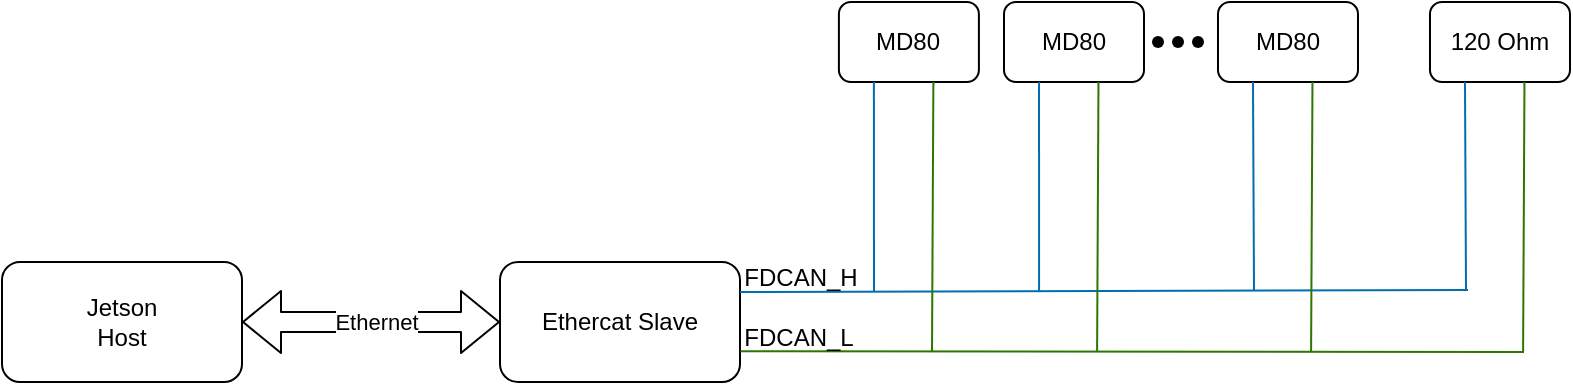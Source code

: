 <mxfile>
    <diagram id="yAwgrVJwFi7hTvdiWgdr" name="Page-1">
        <mxGraphModel dx="1228" dy="639" grid="0" gridSize="1.968" guides="1" tooltips="1" connect="1" arrows="1" fold="1" page="1" pageScale="1" pageWidth="827" pageHeight="1169" background="none" math="0" shadow="0">
            <root>
                <mxCell id="0"/>
                <mxCell id="1" parent="0"/>
                <mxCell id="2" value="Jetson&lt;br&gt;Host" style="rounded=1;whiteSpace=wrap;html=1;" vertex="1" parent="1">
                    <mxGeometry x="191" y="160" width="120" height="60" as="geometry"/>
                </mxCell>
                <mxCell id="3" value="" style="shape=flexArrow;endArrow=classic;startArrow=classic;html=1;exitX=1;exitY=0.5;exitDx=0;exitDy=0;entryX=0;entryY=0.5;entryDx=0;entryDy=0;" edge="1" parent="1" source="2" target="4">
                    <mxGeometry width="100" height="100" relative="1" as="geometry">
                        <mxPoint x="490" y="410" as="sourcePoint"/>
                        <mxPoint x="440" y="190" as="targetPoint"/>
                    </mxGeometry>
                </mxCell>
                <mxCell id="5" value="Ethernet" style="edgeLabel;html=1;align=center;verticalAlign=middle;resizable=0;points=[];" vertex="1" connectable="0" parent="3">
                    <mxGeometry x="-0.133" y="-1" relative="1" as="geometry">
                        <mxPoint x="11" y="-1" as="offset"/>
                    </mxGeometry>
                </mxCell>
                <mxCell id="4" value="Ethercat Slave" style="rounded=1;whiteSpace=wrap;html=1;" vertex="1" parent="1">
                    <mxGeometry x="440" y="160" width="120" height="60" as="geometry"/>
                </mxCell>
                <mxCell id="6" value="MD80" style="rounded=1;whiteSpace=wrap;html=1;" vertex="1" parent="1">
                    <mxGeometry x="609.45" y="30" width="70" height="40" as="geometry"/>
                </mxCell>
                <mxCell id="7" value="" style="endArrow=none;html=1;exitX=1;exitY=0.25;exitDx=0;exitDy=0;fillColor=#1ba1e2;strokeColor=#006EAF;" edge="1" parent="1" source="4">
                    <mxGeometry width="50" height="50" relative="1" as="geometry">
                        <mxPoint x="690" y="210" as="sourcePoint"/>
                        <mxPoint x="924" y="174" as="targetPoint"/>
                    </mxGeometry>
                </mxCell>
                <mxCell id="8" value="" style="endArrow=none;html=1;exitX=1.002;exitY=0.744;exitDx=0;exitDy=0;exitPerimeter=0;fillColor=#60a917;strokeColor=#2D7600;" edge="1" parent="1" source="4">
                    <mxGeometry width="50" height="50" relative="1" as="geometry">
                        <mxPoint x="560" y="210" as="sourcePoint"/>
                        <mxPoint x="952" y="205" as="targetPoint"/>
                    </mxGeometry>
                </mxCell>
                <mxCell id="9" value="" style="endArrow=none;html=1;entryX=0.25;entryY=1;entryDx=0;entryDy=0;fillColor=#1ba1e2;strokeColor=#006EAF;" edge="1" parent="1" target="6">
                    <mxGeometry width="50" height="50" relative="1" as="geometry">
                        <mxPoint x="627" y="175" as="sourcePoint"/>
                        <mxPoint x="670" y="90" as="targetPoint"/>
                    </mxGeometry>
                </mxCell>
                <mxCell id="10" value="" style="endArrow=none;html=1;entryX=0.25;entryY=1;entryDx=0;entryDy=0;fillColor=#60a917;strokeColor=#2D7600;" edge="1" parent="1">
                    <mxGeometry width="50" height="50" relative="1" as="geometry">
                        <mxPoint x="656" y="205" as="sourcePoint"/>
                        <mxPoint x="656.691" y="70.001" as="targetPoint"/>
                    </mxGeometry>
                </mxCell>
                <mxCell id="11" value="FDCAN_H" style="text;html=1;align=center;verticalAlign=middle;resizable=0;points=[];autosize=1;strokeColor=none;fillColor=none;" vertex="1" parent="1">
                    <mxGeometry x="552" y="155" width="75" height="26" as="geometry"/>
                </mxCell>
                <mxCell id="12" value="FDCAN_L" style="text;html=1;align=center;verticalAlign=middle;resizable=0;points=[];autosize=1;strokeColor=none;fillColor=none;" vertex="1" parent="1">
                    <mxGeometry x="552.998" y="184.999" width="73" height="26" as="geometry"/>
                </mxCell>
                <mxCell id="13" value="MD80" style="rounded=1;whiteSpace=wrap;html=1;" vertex="1" parent="1">
                    <mxGeometry x="691.999" y="29.998" width="70" height="40" as="geometry"/>
                </mxCell>
                <mxCell id="14" value="" style="endArrow=none;html=1;entryX=0.25;entryY=1;entryDx=0;entryDy=0;fillColor=#1ba1e2;strokeColor=#006EAF;" edge="1" parent="1" target="13">
                    <mxGeometry width="50" height="50" relative="1" as="geometry">
                        <mxPoint x="709.548" y="174.999" as="sourcePoint"/>
                        <mxPoint x="752.548" y="89.999" as="targetPoint"/>
                    </mxGeometry>
                </mxCell>
                <mxCell id="15" value="" style="endArrow=none;html=1;entryX=0.25;entryY=1;entryDx=0;entryDy=0;fillColor=#60a917;strokeColor=#2D7600;" edge="1" parent="1">
                    <mxGeometry width="50" height="50" relative="1" as="geometry">
                        <mxPoint x="738.548" y="204.999" as="sourcePoint"/>
                        <mxPoint x="739.24" y="70.0" as="targetPoint"/>
                    </mxGeometry>
                </mxCell>
                <mxCell id="16" value="MD80" style="rounded=1;whiteSpace=wrap;html=1;" vertex="1" parent="1">
                    <mxGeometry x="798.997" y="29.997" width="70" height="40" as="geometry"/>
                </mxCell>
                <mxCell id="17" value="" style="endArrow=none;html=1;entryX=0.25;entryY=1;entryDx=0;entryDy=0;fillColor=#1ba1e2;strokeColor=#006EAF;" edge="1" parent="1" target="16">
                    <mxGeometry width="50" height="50" relative="1" as="geometry">
                        <mxPoint x="817" y="174" as="sourcePoint"/>
                        <mxPoint x="859.547" y="89.997" as="targetPoint"/>
                    </mxGeometry>
                </mxCell>
                <mxCell id="18" value="" style="endArrow=none;html=1;entryX=0.25;entryY=1;entryDx=0;entryDy=0;fillColor=#60a917;strokeColor=#2D7600;" edge="1" parent="1">
                    <mxGeometry width="50" height="50" relative="1" as="geometry">
                        <mxPoint x="845.547" y="204.997" as="sourcePoint"/>
                        <mxPoint x="846.238" y="69.998" as="targetPoint"/>
                    </mxGeometry>
                </mxCell>
                <mxCell id="20" value="" style="shape=waypoint;sketch=0;fillStyle=solid;size=6;pointerEvents=1;points=[];fillColor=none;resizable=0;rotatable=0;perimeter=centerPerimeter;snapToPoint=1;" vertex="1" parent="1">
                    <mxGeometry x="759" y="40" width="20" height="20" as="geometry"/>
                </mxCell>
                <mxCell id="21" value="" style="shape=waypoint;sketch=0;fillStyle=solid;size=6;pointerEvents=1;points=[];fillColor=none;resizable=0;rotatable=0;perimeter=centerPerimeter;snapToPoint=1;" vertex="1" parent="1">
                    <mxGeometry x="768.998" y="39.998" width="20" height="20" as="geometry"/>
                </mxCell>
                <mxCell id="22" value="" style="shape=waypoint;sketch=0;fillStyle=solid;size=6;pointerEvents=1;points=[];fillColor=none;resizable=0;rotatable=0;perimeter=centerPerimeter;snapToPoint=1;" vertex="1" parent="1">
                    <mxGeometry x="778.997" y="39.997" width="20" height="20" as="geometry"/>
                </mxCell>
                <mxCell id="24" value="120 Ohm" style="rounded=1;whiteSpace=wrap;html=1;" vertex="1" parent="1">
                    <mxGeometry x="904.995" y="29.995" width="70" height="40" as="geometry"/>
                </mxCell>
                <mxCell id="25" value="" style="endArrow=none;html=1;entryX=0.25;entryY=1;entryDx=0;entryDy=0;fillColor=#1ba1e2;strokeColor=#006EAF;" edge="1" parent="1" target="24">
                    <mxGeometry width="50" height="50" relative="1" as="geometry">
                        <mxPoint x="922.998" y="173.999" as="sourcePoint"/>
                        <mxPoint x="965.545" y="89.996" as="targetPoint"/>
                    </mxGeometry>
                </mxCell>
                <mxCell id="26" value="" style="endArrow=none;html=1;entryX=0.25;entryY=1;entryDx=0;entryDy=0;fillColor=#60a917;strokeColor=#2D7600;" edge="1" parent="1">
                    <mxGeometry width="50" height="50" relative="1" as="geometry">
                        <mxPoint x="951.545" y="204.996" as="sourcePoint"/>
                        <mxPoint x="952.237" y="69.997" as="targetPoint"/>
                    </mxGeometry>
                </mxCell>
            </root>
        </mxGraphModel>
    </diagram>
</mxfile>
